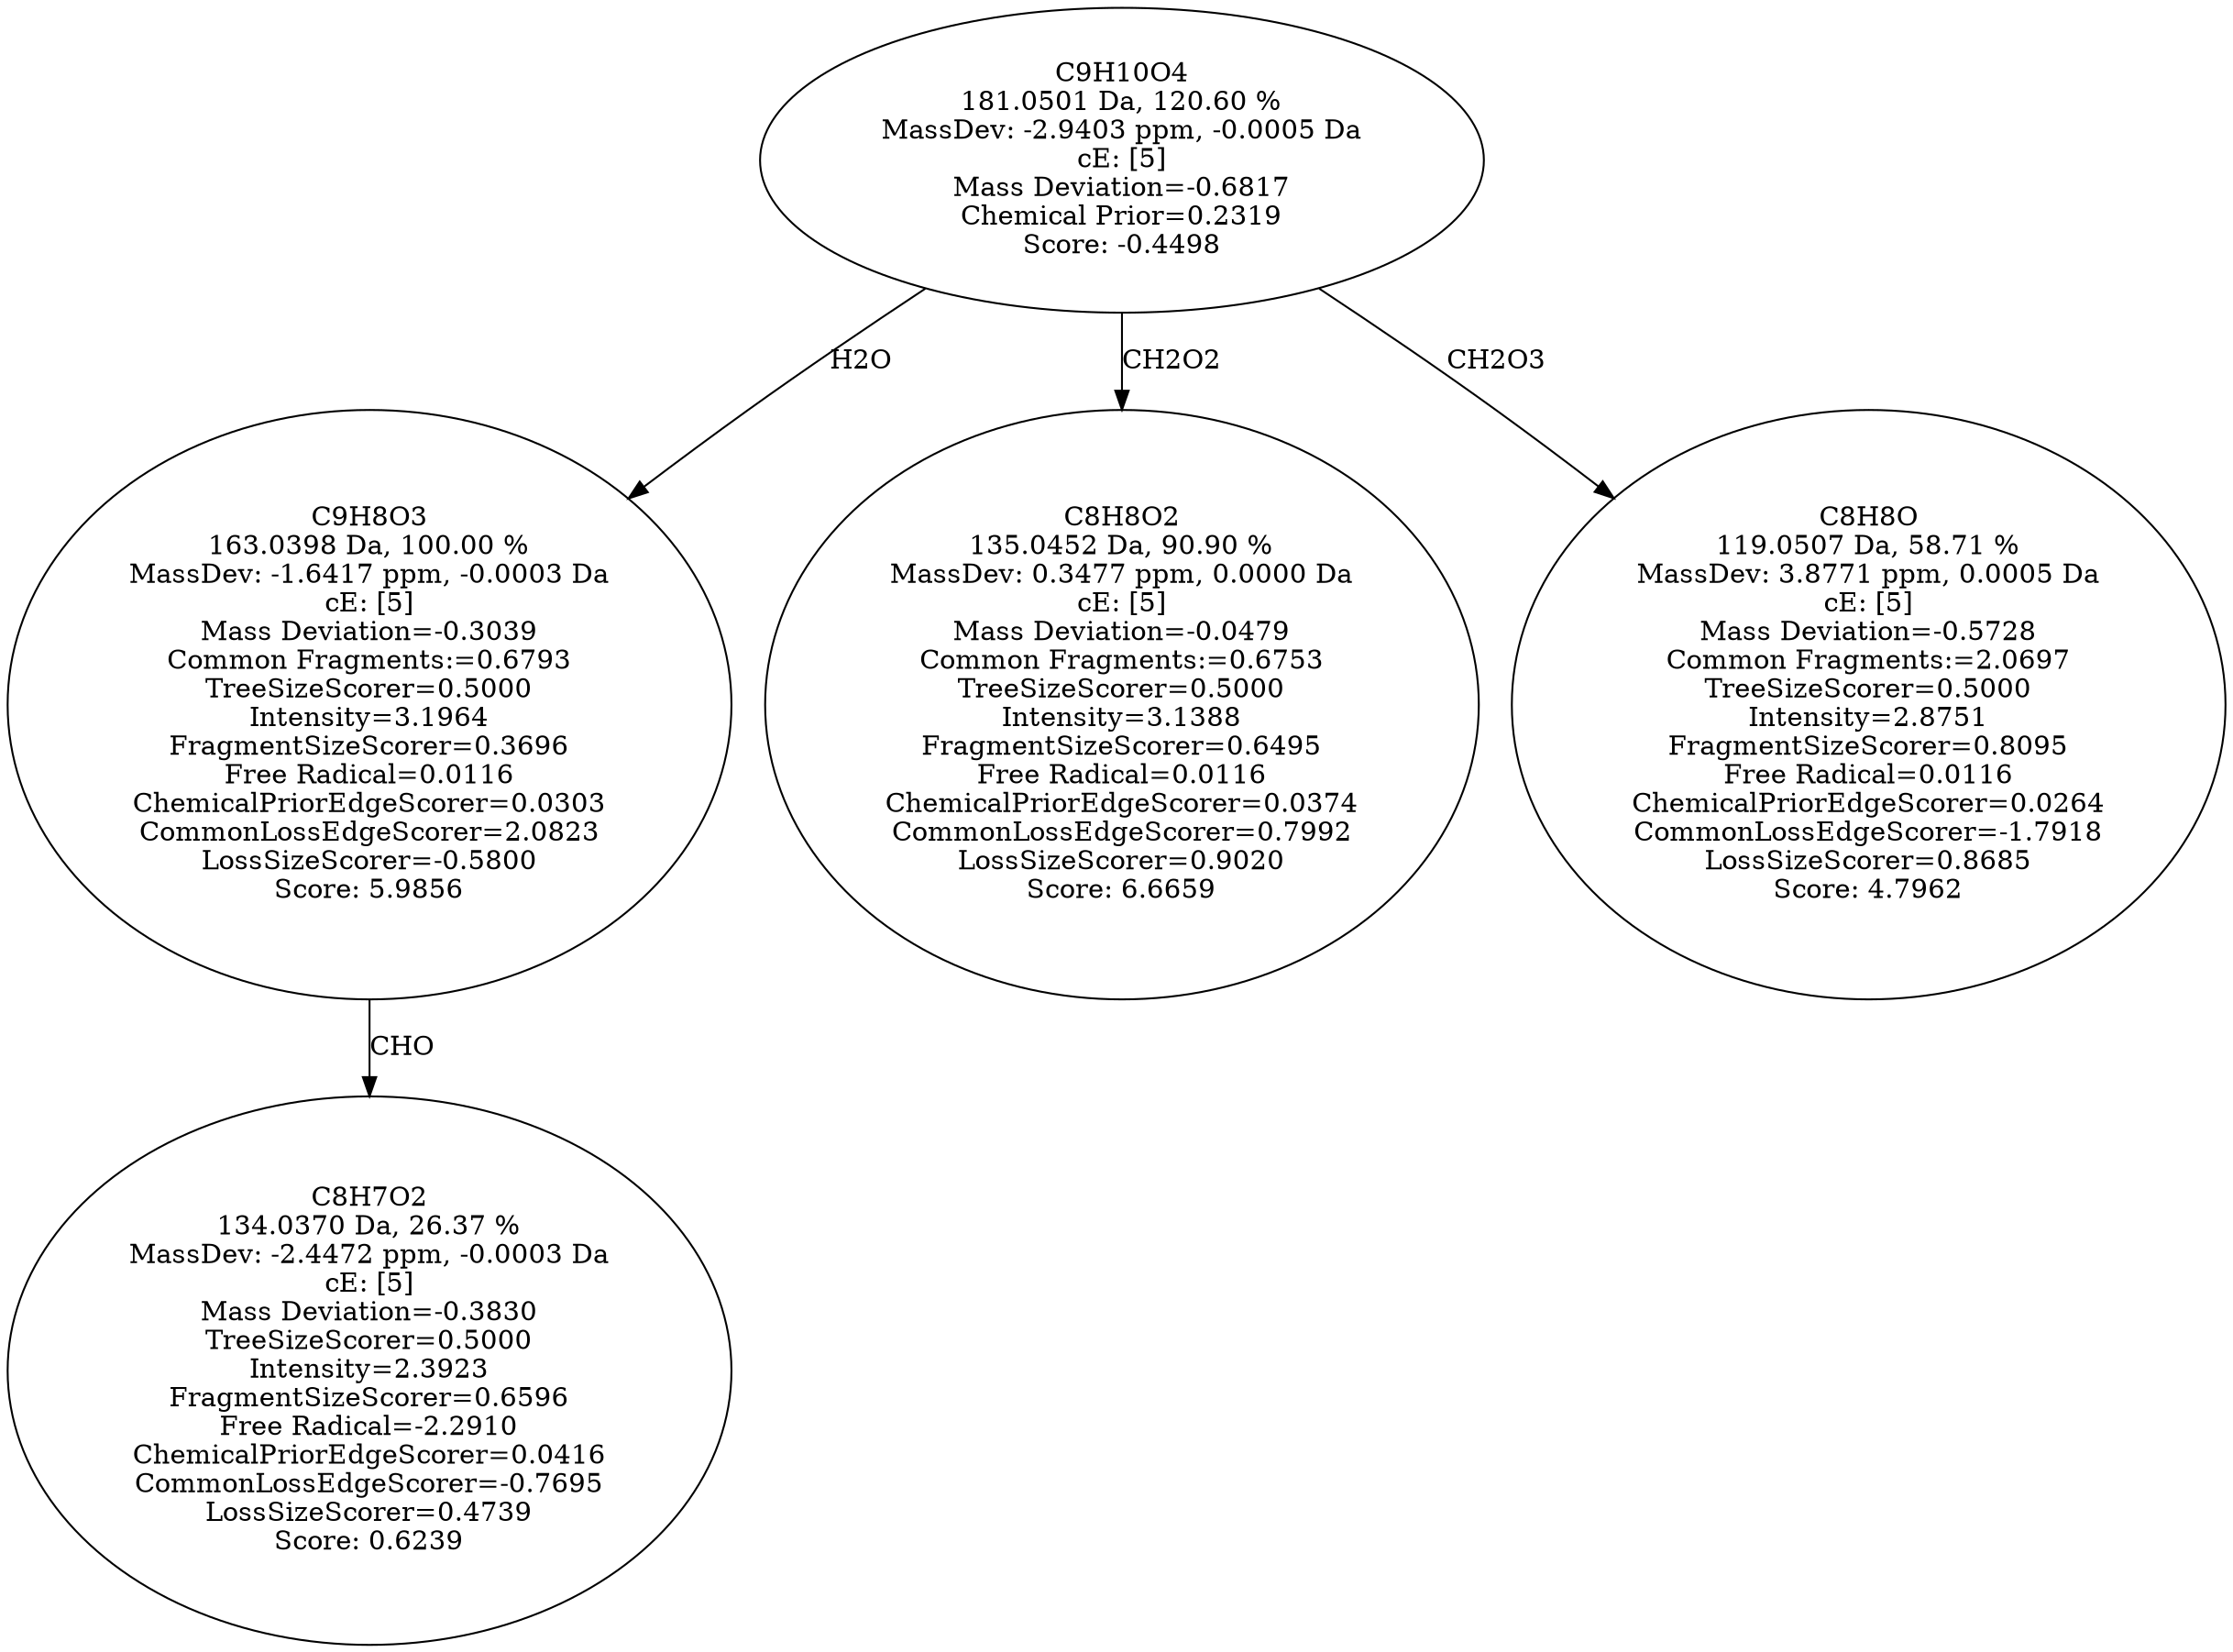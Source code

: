 strict digraph {
v1 [label="C8H7O2\n134.0370 Da, 26.37 %\nMassDev: -2.4472 ppm, -0.0003 Da\ncE: [5]\nMass Deviation=-0.3830\nTreeSizeScorer=0.5000\nIntensity=2.3923\nFragmentSizeScorer=0.6596\nFree Radical=-2.2910\nChemicalPriorEdgeScorer=0.0416\nCommonLossEdgeScorer=-0.7695\nLossSizeScorer=0.4739\nScore: 0.6239"];
v2 [label="C9H8O3\n163.0398 Da, 100.00 %\nMassDev: -1.6417 ppm, -0.0003 Da\ncE: [5]\nMass Deviation=-0.3039\nCommon Fragments:=0.6793\nTreeSizeScorer=0.5000\nIntensity=3.1964\nFragmentSizeScorer=0.3696\nFree Radical=0.0116\nChemicalPriorEdgeScorer=0.0303\nCommonLossEdgeScorer=2.0823\nLossSizeScorer=-0.5800\nScore: 5.9856"];
v3 [label="C8H8O2\n135.0452 Da, 90.90 %\nMassDev: 0.3477 ppm, 0.0000 Da\ncE: [5]\nMass Deviation=-0.0479\nCommon Fragments:=0.6753\nTreeSizeScorer=0.5000\nIntensity=3.1388\nFragmentSizeScorer=0.6495\nFree Radical=0.0116\nChemicalPriorEdgeScorer=0.0374\nCommonLossEdgeScorer=0.7992\nLossSizeScorer=0.9020\nScore: 6.6659"];
v4 [label="C8H8O\n119.0507 Da, 58.71 %\nMassDev: 3.8771 ppm, 0.0005 Da\ncE: [5]\nMass Deviation=-0.5728\nCommon Fragments:=2.0697\nTreeSizeScorer=0.5000\nIntensity=2.8751\nFragmentSizeScorer=0.8095\nFree Radical=0.0116\nChemicalPriorEdgeScorer=0.0264\nCommonLossEdgeScorer=-1.7918\nLossSizeScorer=0.8685\nScore: 4.7962"];
v5 [label="C9H10O4\n181.0501 Da, 120.60 %\nMassDev: -2.9403 ppm, -0.0005 Da\ncE: [5]\nMass Deviation=-0.6817\nChemical Prior=0.2319\nScore: -0.4498"];
v2 -> v1 [label="CHO"];
v5 -> v2 [label="H2O"];
v5 -> v3 [label="CH2O2"];
v5 -> v4 [label="CH2O3"];
}